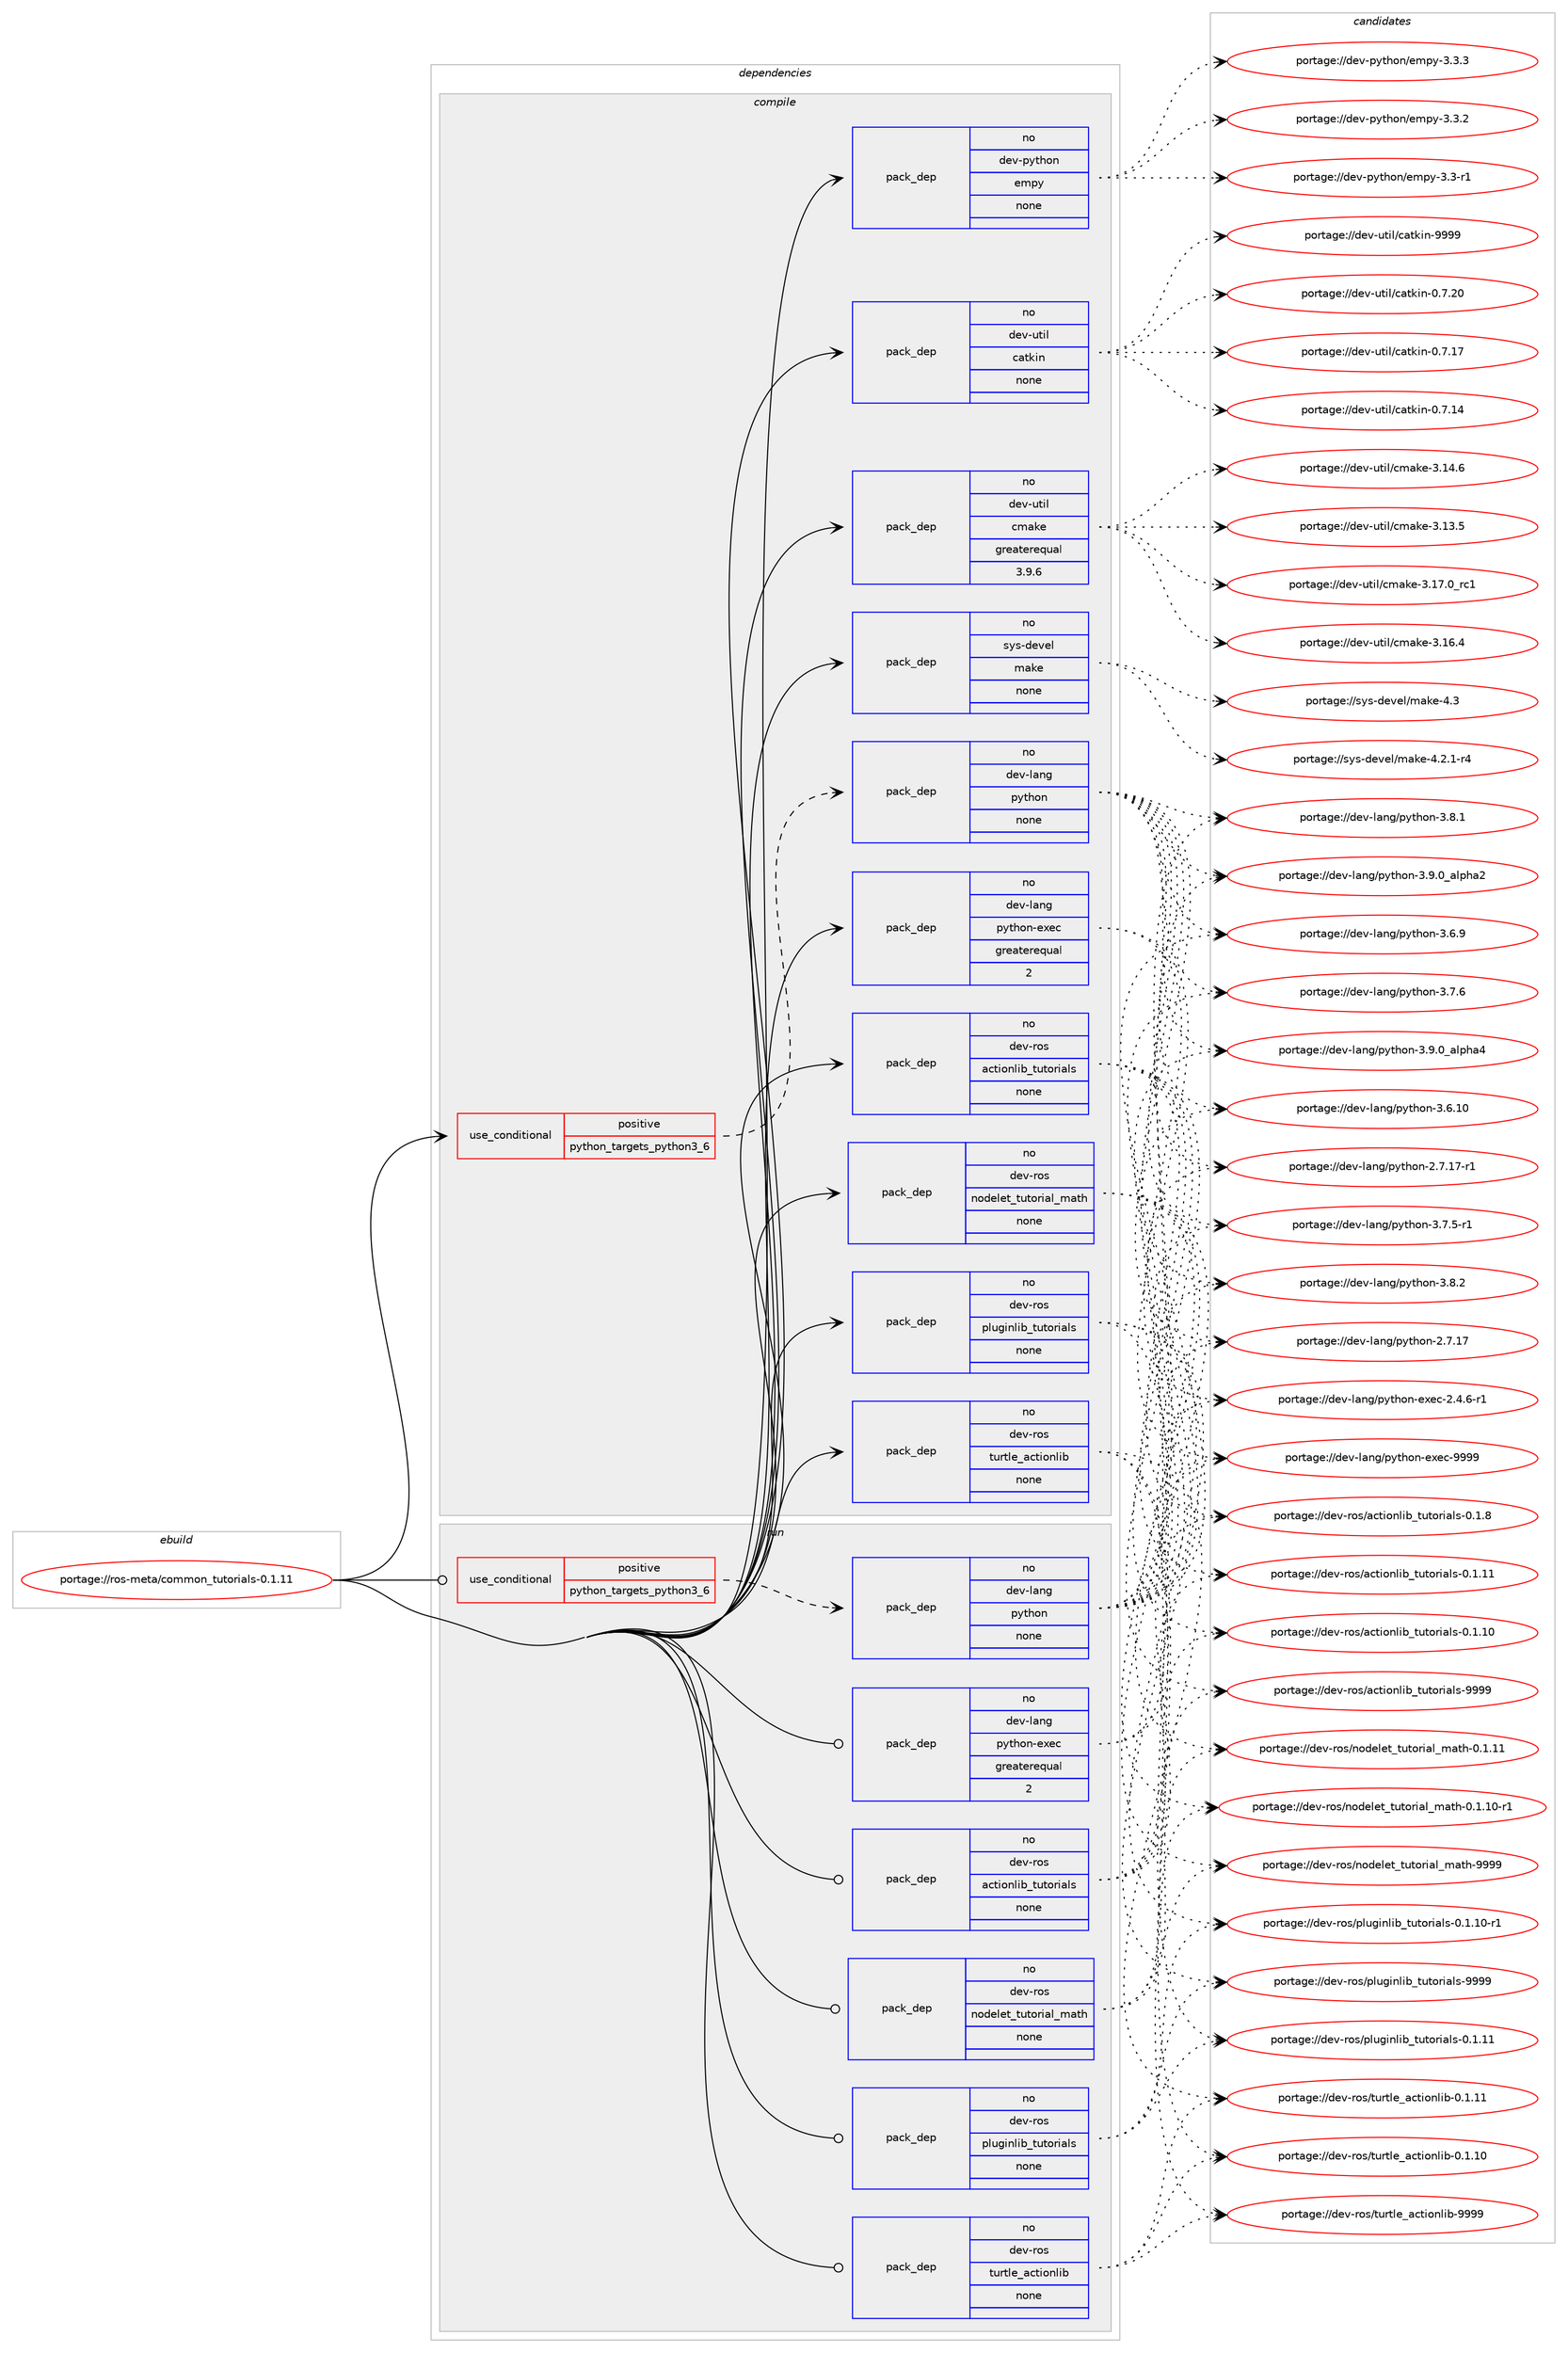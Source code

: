 digraph prolog {

# *************
# Graph options
# *************

newrank=true;
concentrate=true;
compound=true;
graph [rankdir=LR,fontname=Helvetica,fontsize=10,ranksep=1.5];#, ranksep=2.5, nodesep=0.2];
edge  [arrowhead=vee];
node  [fontname=Helvetica,fontsize=10];

# **********
# The ebuild
# **********

subgraph cluster_leftcol {
color=gray;
rank=same;
label=<<i>ebuild</i>>;
id [label="portage://ros-meta/common_tutorials-0.1.11", color=red, width=4, href="../ros-meta/common_tutorials-0.1.11.svg"];
}

# ****************
# The dependencies
# ****************

subgraph cluster_midcol {
color=gray;
label=<<i>dependencies</i>>;
subgraph cluster_compile {
fillcolor="#eeeeee";
style=filled;
label=<<i>compile</i>>;
subgraph cond12348 {
dependency63265 [label=<<TABLE BORDER="0" CELLBORDER="1" CELLSPACING="0" CELLPADDING="4"><TR><TD ROWSPAN="3" CELLPADDING="10">use_conditional</TD></TR><TR><TD>positive</TD></TR><TR><TD>python_targets_python3_6</TD></TR></TABLE>>, shape=none, color=red];
subgraph pack49644 {
dependency63266 [label=<<TABLE BORDER="0" CELLBORDER="1" CELLSPACING="0" CELLPADDING="4" WIDTH="220"><TR><TD ROWSPAN="6" CELLPADDING="30">pack_dep</TD></TR><TR><TD WIDTH="110">no</TD></TR><TR><TD>dev-lang</TD></TR><TR><TD>python</TD></TR><TR><TD>none</TD></TR><TR><TD></TD></TR></TABLE>>, shape=none, color=blue];
}
dependency63265:e -> dependency63266:w [weight=20,style="dashed",arrowhead="vee"];
}
id:e -> dependency63265:w [weight=20,style="solid",arrowhead="vee"];
subgraph pack49645 {
dependency63267 [label=<<TABLE BORDER="0" CELLBORDER="1" CELLSPACING="0" CELLPADDING="4" WIDTH="220"><TR><TD ROWSPAN="6" CELLPADDING="30">pack_dep</TD></TR><TR><TD WIDTH="110">no</TD></TR><TR><TD>dev-lang</TD></TR><TR><TD>python-exec</TD></TR><TR><TD>greaterequal</TD></TR><TR><TD>2</TD></TR></TABLE>>, shape=none, color=blue];
}
id:e -> dependency63267:w [weight=20,style="solid",arrowhead="vee"];
subgraph pack49646 {
dependency63268 [label=<<TABLE BORDER="0" CELLBORDER="1" CELLSPACING="0" CELLPADDING="4" WIDTH="220"><TR><TD ROWSPAN="6" CELLPADDING="30">pack_dep</TD></TR><TR><TD WIDTH="110">no</TD></TR><TR><TD>dev-python</TD></TR><TR><TD>empy</TD></TR><TR><TD>none</TD></TR><TR><TD></TD></TR></TABLE>>, shape=none, color=blue];
}
id:e -> dependency63268:w [weight=20,style="solid",arrowhead="vee"];
subgraph pack49647 {
dependency63269 [label=<<TABLE BORDER="0" CELLBORDER="1" CELLSPACING="0" CELLPADDING="4" WIDTH="220"><TR><TD ROWSPAN="6" CELLPADDING="30">pack_dep</TD></TR><TR><TD WIDTH="110">no</TD></TR><TR><TD>dev-ros</TD></TR><TR><TD>actionlib_tutorials</TD></TR><TR><TD>none</TD></TR><TR><TD></TD></TR></TABLE>>, shape=none, color=blue];
}
id:e -> dependency63269:w [weight=20,style="solid",arrowhead="vee"];
subgraph pack49648 {
dependency63270 [label=<<TABLE BORDER="0" CELLBORDER="1" CELLSPACING="0" CELLPADDING="4" WIDTH="220"><TR><TD ROWSPAN="6" CELLPADDING="30">pack_dep</TD></TR><TR><TD WIDTH="110">no</TD></TR><TR><TD>dev-ros</TD></TR><TR><TD>nodelet_tutorial_math</TD></TR><TR><TD>none</TD></TR><TR><TD></TD></TR></TABLE>>, shape=none, color=blue];
}
id:e -> dependency63270:w [weight=20,style="solid",arrowhead="vee"];
subgraph pack49649 {
dependency63271 [label=<<TABLE BORDER="0" CELLBORDER="1" CELLSPACING="0" CELLPADDING="4" WIDTH="220"><TR><TD ROWSPAN="6" CELLPADDING="30">pack_dep</TD></TR><TR><TD WIDTH="110">no</TD></TR><TR><TD>dev-ros</TD></TR><TR><TD>pluginlib_tutorials</TD></TR><TR><TD>none</TD></TR><TR><TD></TD></TR></TABLE>>, shape=none, color=blue];
}
id:e -> dependency63271:w [weight=20,style="solid",arrowhead="vee"];
subgraph pack49650 {
dependency63272 [label=<<TABLE BORDER="0" CELLBORDER="1" CELLSPACING="0" CELLPADDING="4" WIDTH="220"><TR><TD ROWSPAN="6" CELLPADDING="30">pack_dep</TD></TR><TR><TD WIDTH="110">no</TD></TR><TR><TD>dev-ros</TD></TR><TR><TD>turtle_actionlib</TD></TR><TR><TD>none</TD></TR><TR><TD></TD></TR></TABLE>>, shape=none, color=blue];
}
id:e -> dependency63272:w [weight=20,style="solid",arrowhead="vee"];
subgraph pack49651 {
dependency63273 [label=<<TABLE BORDER="0" CELLBORDER="1" CELLSPACING="0" CELLPADDING="4" WIDTH="220"><TR><TD ROWSPAN="6" CELLPADDING="30">pack_dep</TD></TR><TR><TD WIDTH="110">no</TD></TR><TR><TD>dev-util</TD></TR><TR><TD>catkin</TD></TR><TR><TD>none</TD></TR><TR><TD></TD></TR></TABLE>>, shape=none, color=blue];
}
id:e -> dependency63273:w [weight=20,style="solid",arrowhead="vee"];
subgraph pack49652 {
dependency63274 [label=<<TABLE BORDER="0" CELLBORDER="1" CELLSPACING="0" CELLPADDING="4" WIDTH="220"><TR><TD ROWSPAN="6" CELLPADDING="30">pack_dep</TD></TR><TR><TD WIDTH="110">no</TD></TR><TR><TD>dev-util</TD></TR><TR><TD>cmake</TD></TR><TR><TD>greaterequal</TD></TR><TR><TD>3.9.6</TD></TR></TABLE>>, shape=none, color=blue];
}
id:e -> dependency63274:w [weight=20,style="solid",arrowhead="vee"];
subgraph pack49653 {
dependency63275 [label=<<TABLE BORDER="0" CELLBORDER="1" CELLSPACING="0" CELLPADDING="4" WIDTH="220"><TR><TD ROWSPAN="6" CELLPADDING="30">pack_dep</TD></TR><TR><TD WIDTH="110">no</TD></TR><TR><TD>sys-devel</TD></TR><TR><TD>make</TD></TR><TR><TD>none</TD></TR><TR><TD></TD></TR></TABLE>>, shape=none, color=blue];
}
id:e -> dependency63275:w [weight=20,style="solid",arrowhead="vee"];
}
subgraph cluster_compileandrun {
fillcolor="#eeeeee";
style=filled;
label=<<i>compile and run</i>>;
}
subgraph cluster_run {
fillcolor="#eeeeee";
style=filled;
label=<<i>run</i>>;
subgraph cond12349 {
dependency63276 [label=<<TABLE BORDER="0" CELLBORDER="1" CELLSPACING="0" CELLPADDING="4"><TR><TD ROWSPAN="3" CELLPADDING="10">use_conditional</TD></TR><TR><TD>positive</TD></TR><TR><TD>python_targets_python3_6</TD></TR></TABLE>>, shape=none, color=red];
subgraph pack49654 {
dependency63277 [label=<<TABLE BORDER="0" CELLBORDER="1" CELLSPACING="0" CELLPADDING="4" WIDTH="220"><TR><TD ROWSPAN="6" CELLPADDING="30">pack_dep</TD></TR><TR><TD WIDTH="110">no</TD></TR><TR><TD>dev-lang</TD></TR><TR><TD>python</TD></TR><TR><TD>none</TD></TR><TR><TD></TD></TR></TABLE>>, shape=none, color=blue];
}
dependency63276:e -> dependency63277:w [weight=20,style="dashed",arrowhead="vee"];
}
id:e -> dependency63276:w [weight=20,style="solid",arrowhead="odot"];
subgraph pack49655 {
dependency63278 [label=<<TABLE BORDER="0" CELLBORDER="1" CELLSPACING="0" CELLPADDING="4" WIDTH="220"><TR><TD ROWSPAN="6" CELLPADDING="30">pack_dep</TD></TR><TR><TD WIDTH="110">no</TD></TR><TR><TD>dev-lang</TD></TR><TR><TD>python-exec</TD></TR><TR><TD>greaterequal</TD></TR><TR><TD>2</TD></TR></TABLE>>, shape=none, color=blue];
}
id:e -> dependency63278:w [weight=20,style="solid",arrowhead="odot"];
subgraph pack49656 {
dependency63279 [label=<<TABLE BORDER="0" CELLBORDER="1" CELLSPACING="0" CELLPADDING="4" WIDTH="220"><TR><TD ROWSPAN="6" CELLPADDING="30">pack_dep</TD></TR><TR><TD WIDTH="110">no</TD></TR><TR><TD>dev-ros</TD></TR><TR><TD>actionlib_tutorials</TD></TR><TR><TD>none</TD></TR><TR><TD></TD></TR></TABLE>>, shape=none, color=blue];
}
id:e -> dependency63279:w [weight=20,style="solid",arrowhead="odot"];
subgraph pack49657 {
dependency63280 [label=<<TABLE BORDER="0" CELLBORDER="1" CELLSPACING="0" CELLPADDING="4" WIDTH="220"><TR><TD ROWSPAN="6" CELLPADDING="30">pack_dep</TD></TR><TR><TD WIDTH="110">no</TD></TR><TR><TD>dev-ros</TD></TR><TR><TD>nodelet_tutorial_math</TD></TR><TR><TD>none</TD></TR><TR><TD></TD></TR></TABLE>>, shape=none, color=blue];
}
id:e -> dependency63280:w [weight=20,style="solid",arrowhead="odot"];
subgraph pack49658 {
dependency63281 [label=<<TABLE BORDER="0" CELLBORDER="1" CELLSPACING="0" CELLPADDING="4" WIDTH="220"><TR><TD ROWSPAN="6" CELLPADDING="30">pack_dep</TD></TR><TR><TD WIDTH="110">no</TD></TR><TR><TD>dev-ros</TD></TR><TR><TD>pluginlib_tutorials</TD></TR><TR><TD>none</TD></TR><TR><TD></TD></TR></TABLE>>, shape=none, color=blue];
}
id:e -> dependency63281:w [weight=20,style="solid",arrowhead="odot"];
subgraph pack49659 {
dependency63282 [label=<<TABLE BORDER="0" CELLBORDER="1" CELLSPACING="0" CELLPADDING="4" WIDTH="220"><TR><TD ROWSPAN="6" CELLPADDING="30">pack_dep</TD></TR><TR><TD WIDTH="110">no</TD></TR><TR><TD>dev-ros</TD></TR><TR><TD>turtle_actionlib</TD></TR><TR><TD>none</TD></TR><TR><TD></TD></TR></TABLE>>, shape=none, color=blue];
}
id:e -> dependency63282:w [weight=20,style="solid",arrowhead="odot"];
}
}

# **************
# The candidates
# **************

subgraph cluster_choices {
rank=same;
color=gray;
label=<<i>candidates</i>>;

subgraph choice49644 {
color=black;
nodesep=1;
choice10010111845108971101034711212111610411111045514657464895971081121049752 [label="portage://dev-lang/python-3.9.0_alpha4", color=red, width=4,href="../dev-lang/python-3.9.0_alpha4.svg"];
choice10010111845108971101034711212111610411111045514657464895971081121049750 [label="portage://dev-lang/python-3.9.0_alpha2", color=red, width=4,href="../dev-lang/python-3.9.0_alpha2.svg"];
choice100101118451089711010347112121116104111110455146564650 [label="portage://dev-lang/python-3.8.2", color=red, width=4,href="../dev-lang/python-3.8.2.svg"];
choice100101118451089711010347112121116104111110455146564649 [label="portage://dev-lang/python-3.8.1", color=red, width=4,href="../dev-lang/python-3.8.1.svg"];
choice100101118451089711010347112121116104111110455146554654 [label="portage://dev-lang/python-3.7.6", color=red, width=4,href="../dev-lang/python-3.7.6.svg"];
choice1001011184510897110103471121211161041111104551465546534511449 [label="portage://dev-lang/python-3.7.5-r1", color=red, width=4,href="../dev-lang/python-3.7.5-r1.svg"];
choice100101118451089711010347112121116104111110455146544657 [label="portage://dev-lang/python-3.6.9", color=red, width=4,href="../dev-lang/python-3.6.9.svg"];
choice10010111845108971101034711212111610411111045514654464948 [label="portage://dev-lang/python-3.6.10", color=red, width=4,href="../dev-lang/python-3.6.10.svg"];
choice100101118451089711010347112121116104111110455046554649554511449 [label="portage://dev-lang/python-2.7.17-r1", color=red, width=4,href="../dev-lang/python-2.7.17-r1.svg"];
choice10010111845108971101034711212111610411111045504655464955 [label="portage://dev-lang/python-2.7.17", color=red, width=4,href="../dev-lang/python-2.7.17.svg"];
dependency63266:e -> choice10010111845108971101034711212111610411111045514657464895971081121049752:w [style=dotted,weight="100"];
dependency63266:e -> choice10010111845108971101034711212111610411111045514657464895971081121049750:w [style=dotted,weight="100"];
dependency63266:e -> choice100101118451089711010347112121116104111110455146564650:w [style=dotted,weight="100"];
dependency63266:e -> choice100101118451089711010347112121116104111110455146564649:w [style=dotted,weight="100"];
dependency63266:e -> choice100101118451089711010347112121116104111110455146554654:w [style=dotted,weight="100"];
dependency63266:e -> choice1001011184510897110103471121211161041111104551465546534511449:w [style=dotted,weight="100"];
dependency63266:e -> choice100101118451089711010347112121116104111110455146544657:w [style=dotted,weight="100"];
dependency63266:e -> choice10010111845108971101034711212111610411111045514654464948:w [style=dotted,weight="100"];
dependency63266:e -> choice100101118451089711010347112121116104111110455046554649554511449:w [style=dotted,weight="100"];
dependency63266:e -> choice10010111845108971101034711212111610411111045504655464955:w [style=dotted,weight="100"];
}
subgraph choice49645 {
color=black;
nodesep=1;
choice10010111845108971101034711212111610411111045101120101994557575757 [label="portage://dev-lang/python-exec-9999", color=red, width=4,href="../dev-lang/python-exec-9999.svg"];
choice10010111845108971101034711212111610411111045101120101994550465246544511449 [label="portage://dev-lang/python-exec-2.4.6-r1", color=red, width=4,href="../dev-lang/python-exec-2.4.6-r1.svg"];
dependency63267:e -> choice10010111845108971101034711212111610411111045101120101994557575757:w [style=dotted,weight="100"];
dependency63267:e -> choice10010111845108971101034711212111610411111045101120101994550465246544511449:w [style=dotted,weight="100"];
}
subgraph choice49646 {
color=black;
nodesep=1;
choice1001011184511212111610411111047101109112121455146514651 [label="portage://dev-python/empy-3.3.3", color=red, width=4,href="../dev-python/empy-3.3.3.svg"];
choice1001011184511212111610411111047101109112121455146514650 [label="portage://dev-python/empy-3.3.2", color=red, width=4,href="../dev-python/empy-3.3.2.svg"];
choice1001011184511212111610411111047101109112121455146514511449 [label="portage://dev-python/empy-3.3-r1", color=red, width=4,href="../dev-python/empy-3.3-r1.svg"];
dependency63268:e -> choice1001011184511212111610411111047101109112121455146514651:w [style=dotted,weight="100"];
dependency63268:e -> choice1001011184511212111610411111047101109112121455146514650:w [style=dotted,weight="100"];
dependency63268:e -> choice1001011184511212111610411111047101109112121455146514511449:w [style=dotted,weight="100"];
}
subgraph choice49647 {
color=black;
nodesep=1;
choice100101118451141111154797991161051111101081059895116117116111114105971081154557575757 [label="portage://dev-ros/actionlib_tutorials-9999", color=red, width=4,href="../dev-ros/actionlib_tutorials-9999.svg"];
choice10010111845114111115479799116105111110108105989511611711611111410597108115454846494656 [label="portage://dev-ros/actionlib_tutorials-0.1.8", color=red, width=4,href="../dev-ros/actionlib_tutorials-0.1.8.svg"];
choice1001011184511411111547979911610511111010810598951161171161111141059710811545484649464949 [label="portage://dev-ros/actionlib_tutorials-0.1.11", color=red, width=4,href="../dev-ros/actionlib_tutorials-0.1.11.svg"];
choice1001011184511411111547979911610511111010810598951161171161111141059710811545484649464948 [label="portage://dev-ros/actionlib_tutorials-0.1.10", color=red, width=4,href="../dev-ros/actionlib_tutorials-0.1.10.svg"];
dependency63269:e -> choice100101118451141111154797991161051111101081059895116117116111114105971081154557575757:w [style=dotted,weight="100"];
dependency63269:e -> choice10010111845114111115479799116105111110108105989511611711611111410597108115454846494656:w [style=dotted,weight="100"];
dependency63269:e -> choice1001011184511411111547979911610511111010810598951161171161111141059710811545484649464949:w [style=dotted,weight="100"];
dependency63269:e -> choice1001011184511411111547979911610511111010810598951161171161111141059710811545484649464948:w [style=dotted,weight="100"];
}
subgraph choice49648 {
color=black;
nodesep=1;
choice1001011184511411111547110111100101108101116951161171161111141059710895109971161044557575757 [label="portage://dev-ros/nodelet_tutorial_math-9999", color=red, width=4,href="../dev-ros/nodelet_tutorial_math-9999.svg"];
choice10010111845114111115471101111001011081011169511611711611111410597108951099711610445484649464949 [label="portage://dev-ros/nodelet_tutorial_math-0.1.11", color=red, width=4,href="../dev-ros/nodelet_tutorial_math-0.1.11.svg"];
choice100101118451141111154711011110010110810111695116117116111114105971089510997116104454846494649484511449 [label="portage://dev-ros/nodelet_tutorial_math-0.1.10-r1", color=red, width=4,href="../dev-ros/nodelet_tutorial_math-0.1.10-r1.svg"];
dependency63270:e -> choice1001011184511411111547110111100101108101116951161171161111141059710895109971161044557575757:w [style=dotted,weight="100"];
dependency63270:e -> choice10010111845114111115471101111001011081011169511611711611111410597108951099711610445484649464949:w [style=dotted,weight="100"];
dependency63270:e -> choice100101118451141111154711011110010110810111695116117116111114105971089510997116104454846494649484511449:w [style=dotted,weight="100"];
}
subgraph choice49649 {
color=black;
nodesep=1;
choice10010111845114111115471121081171031051101081059895116117116111114105971081154557575757 [label="portage://dev-ros/pluginlib_tutorials-9999", color=red, width=4,href="../dev-ros/pluginlib_tutorials-9999.svg"];
choice100101118451141111154711210811710310511010810598951161171161111141059710811545484649464949 [label="portage://dev-ros/pluginlib_tutorials-0.1.11", color=red, width=4,href="../dev-ros/pluginlib_tutorials-0.1.11.svg"];
choice1001011184511411111547112108117103105110108105989511611711611111410597108115454846494649484511449 [label="portage://dev-ros/pluginlib_tutorials-0.1.10-r1", color=red, width=4,href="../dev-ros/pluginlib_tutorials-0.1.10-r1.svg"];
dependency63271:e -> choice10010111845114111115471121081171031051101081059895116117116111114105971081154557575757:w [style=dotted,weight="100"];
dependency63271:e -> choice100101118451141111154711210811710310511010810598951161171161111141059710811545484649464949:w [style=dotted,weight="100"];
dependency63271:e -> choice1001011184511411111547112108117103105110108105989511611711611111410597108115454846494649484511449:w [style=dotted,weight="100"];
}
subgraph choice49650 {
color=black;
nodesep=1;
choice1001011184511411111547116117114116108101959799116105111110108105984557575757 [label="portage://dev-ros/turtle_actionlib-9999", color=red, width=4,href="../dev-ros/turtle_actionlib-9999.svg"];
choice10010111845114111115471161171141161081019597991161051111101081059845484649464949 [label="portage://dev-ros/turtle_actionlib-0.1.11", color=red, width=4,href="../dev-ros/turtle_actionlib-0.1.11.svg"];
choice10010111845114111115471161171141161081019597991161051111101081059845484649464948 [label="portage://dev-ros/turtle_actionlib-0.1.10", color=red, width=4,href="../dev-ros/turtle_actionlib-0.1.10.svg"];
dependency63272:e -> choice1001011184511411111547116117114116108101959799116105111110108105984557575757:w [style=dotted,weight="100"];
dependency63272:e -> choice10010111845114111115471161171141161081019597991161051111101081059845484649464949:w [style=dotted,weight="100"];
dependency63272:e -> choice10010111845114111115471161171141161081019597991161051111101081059845484649464948:w [style=dotted,weight="100"];
}
subgraph choice49651 {
color=black;
nodesep=1;
choice100101118451171161051084799971161071051104557575757 [label="portage://dev-util/catkin-9999", color=red, width=4,href="../dev-util/catkin-9999.svg"];
choice1001011184511711610510847999711610710511045484655465048 [label="portage://dev-util/catkin-0.7.20", color=red, width=4,href="../dev-util/catkin-0.7.20.svg"];
choice1001011184511711610510847999711610710511045484655464955 [label="portage://dev-util/catkin-0.7.17", color=red, width=4,href="../dev-util/catkin-0.7.17.svg"];
choice1001011184511711610510847999711610710511045484655464952 [label="portage://dev-util/catkin-0.7.14", color=red, width=4,href="../dev-util/catkin-0.7.14.svg"];
dependency63273:e -> choice100101118451171161051084799971161071051104557575757:w [style=dotted,weight="100"];
dependency63273:e -> choice1001011184511711610510847999711610710511045484655465048:w [style=dotted,weight="100"];
dependency63273:e -> choice1001011184511711610510847999711610710511045484655464955:w [style=dotted,weight="100"];
dependency63273:e -> choice1001011184511711610510847999711610710511045484655464952:w [style=dotted,weight="100"];
}
subgraph choice49652 {
color=black;
nodesep=1;
choice1001011184511711610510847991099710710145514649554648951149949 [label="portage://dev-util/cmake-3.17.0_rc1", color=red, width=4,href="../dev-util/cmake-3.17.0_rc1.svg"];
choice1001011184511711610510847991099710710145514649544652 [label="portage://dev-util/cmake-3.16.4", color=red, width=4,href="../dev-util/cmake-3.16.4.svg"];
choice1001011184511711610510847991099710710145514649524654 [label="portage://dev-util/cmake-3.14.6", color=red, width=4,href="../dev-util/cmake-3.14.6.svg"];
choice1001011184511711610510847991099710710145514649514653 [label="portage://dev-util/cmake-3.13.5", color=red, width=4,href="../dev-util/cmake-3.13.5.svg"];
dependency63274:e -> choice1001011184511711610510847991099710710145514649554648951149949:w [style=dotted,weight="100"];
dependency63274:e -> choice1001011184511711610510847991099710710145514649544652:w [style=dotted,weight="100"];
dependency63274:e -> choice1001011184511711610510847991099710710145514649524654:w [style=dotted,weight="100"];
dependency63274:e -> choice1001011184511711610510847991099710710145514649514653:w [style=dotted,weight="100"];
}
subgraph choice49653 {
color=black;
nodesep=1;
choice11512111545100101118101108471099710710145524651 [label="portage://sys-devel/make-4.3", color=red, width=4,href="../sys-devel/make-4.3.svg"];
choice1151211154510010111810110847109971071014552465046494511452 [label="portage://sys-devel/make-4.2.1-r4", color=red, width=4,href="../sys-devel/make-4.2.1-r4.svg"];
dependency63275:e -> choice11512111545100101118101108471099710710145524651:w [style=dotted,weight="100"];
dependency63275:e -> choice1151211154510010111810110847109971071014552465046494511452:w [style=dotted,weight="100"];
}
subgraph choice49654 {
color=black;
nodesep=1;
choice10010111845108971101034711212111610411111045514657464895971081121049752 [label="portage://dev-lang/python-3.9.0_alpha4", color=red, width=4,href="../dev-lang/python-3.9.0_alpha4.svg"];
choice10010111845108971101034711212111610411111045514657464895971081121049750 [label="portage://dev-lang/python-3.9.0_alpha2", color=red, width=4,href="../dev-lang/python-3.9.0_alpha2.svg"];
choice100101118451089711010347112121116104111110455146564650 [label="portage://dev-lang/python-3.8.2", color=red, width=4,href="../dev-lang/python-3.8.2.svg"];
choice100101118451089711010347112121116104111110455146564649 [label="portage://dev-lang/python-3.8.1", color=red, width=4,href="../dev-lang/python-3.8.1.svg"];
choice100101118451089711010347112121116104111110455146554654 [label="portage://dev-lang/python-3.7.6", color=red, width=4,href="../dev-lang/python-3.7.6.svg"];
choice1001011184510897110103471121211161041111104551465546534511449 [label="portage://dev-lang/python-3.7.5-r1", color=red, width=4,href="../dev-lang/python-3.7.5-r1.svg"];
choice100101118451089711010347112121116104111110455146544657 [label="portage://dev-lang/python-3.6.9", color=red, width=4,href="../dev-lang/python-3.6.9.svg"];
choice10010111845108971101034711212111610411111045514654464948 [label="portage://dev-lang/python-3.6.10", color=red, width=4,href="../dev-lang/python-3.6.10.svg"];
choice100101118451089711010347112121116104111110455046554649554511449 [label="portage://dev-lang/python-2.7.17-r1", color=red, width=4,href="../dev-lang/python-2.7.17-r1.svg"];
choice10010111845108971101034711212111610411111045504655464955 [label="portage://dev-lang/python-2.7.17", color=red, width=4,href="../dev-lang/python-2.7.17.svg"];
dependency63277:e -> choice10010111845108971101034711212111610411111045514657464895971081121049752:w [style=dotted,weight="100"];
dependency63277:e -> choice10010111845108971101034711212111610411111045514657464895971081121049750:w [style=dotted,weight="100"];
dependency63277:e -> choice100101118451089711010347112121116104111110455146564650:w [style=dotted,weight="100"];
dependency63277:e -> choice100101118451089711010347112121116104111110455146564649:w [style=dotted,weight="100"];
dependency63277:e -> choice100101118451089711010347112121116104111110455146554654:w [style=dotted,weight="100"];
dependency63277:e -> choice1001011184510897110103471121211161041111104551465546534511449:w [style=dotted,weight="100"];
dependency63277:e -> choice100101118451089711010347112121116104111110455146544657:w [style=dotted,weight="100"];
dependency63277:e -> choice10010111845108971101034711212111610411111045514654464948:w [style=dotted,weight="100"];
dependency63277:e -> choice100101118451089711010347112121116104111110455046554649554511449:w [style=dotted,weight="100"];
dependency63277:e -> choice10010111845108971101034711212111610411111045504655464955:w [style=dotted,weight="100"];
}
subgraph choice49655 {
color=black;
nodesep=1;
choice10010111845108971101034711212111610411111045101120101994557575757 [label="portage://dev-lang/python-exec-9999", color=red, width=4,href="../dev-lang/python-exec-9999.svg"];
choice10010111845108971101034711212111610411111045101120101994550465246544511449 [label="portage://dev-lang/python-exec-2.4.6-r1", color=red, width=4,href="../dev-lang/python-exec-2.4.6-r1.svg"];
dependency63278:e -> choice10010111845108971101034711212111610411111045101120101994557575757:w [style=dotted,weight="100"];
dependency63278:e -> choice10010111845108971101034711212111610411111045101120101994550465246544511449:w [style=dotted,weight="100"];
}
subgraph choice49656 {
color=black;
nodesep=1;
choice100101118451141111154797991161051111101081059895116117116111114105971081154557575757 [label="portage://dev-ros/actionlib_tutorials-9999", color=red, width=4,href="../dev-ros/actionlib_tutorials-9999.svg"];
choice10010111845114111115479799116105111110108105989511611711611111410597108115454846494656 [label="portage://dev-ros/actionlib_tutorials-0.1.8", color=red, width=4,href="../dev-ros/actionlib_tutorials-0.1.8.svg"];
choice1001011184511411111547979911610511111010810598951161171161111141059710811545484649464949 [label="portage://dev-ros/actionlib_tutorials-0.1.11", color=red, width=4,href="../dev-ros/actionlib_tutorials-0.1.11.svg"];
choice1001011184511411111547979911610511111010810598951161171161111141059710811545484649464948 [label="portage://dev-ros/actionlib_tutorials-0.1.10", color=red, width=4,href="../dev-ros/actionlib_tutorials-0.1.10.svg"];
dependency63279:e -> choice100101118451141111154797991161051111101081059895116117116111114105971081154557575757:w [style=dotted,weight="100"];
dependency63279:e -> choice10010111845114111115479799116105111110108105989511611711611111410597108115454846494656:w [style=dotted,weight="100"];
dependency63279:e -> choice1001011184511411111547979911610511111010810598951161171161111141059710811545484649464949:w [style=dotted,weight="100"];
dependency63279:e -> choice1001011184511411111547979911610511111010810598951161171161111141059710811545484649464948:w [style=dotted,weight="100"];
}
subgraph choice49657 {
color=black;
nodesep=1;
choice1001011184511411111547110111100101108101116951161171161111141059710895109971161044557575757 [label="portage://dev-ros/nodelet_tutorial_math-9999", color=red, width=4,href="../dev-ros/nodelet_tutorial_math-9999.svg"];
choice10010111845114111115471101111001011081011169511611711611111410597108951099711610445484649464949 [label="portage://dev-ros/nodelet_tutorial_math-0.1.11", color=red, width=4,href="../dev-ros/nodelet_tutorial_math-0.1.11.svg"];
choice100101118451141111154711011110010110810111695116117116111114105971089510997116104454846494649484511449 [label="portage://dev-ros/nodelet_tutorial_math-0.1.10-r1", color=red, width=4,href="../dev-ros/nodelet_tutorial_math-0.1.10-r1.svg"];
dependency63280:e -> choice1001011184511411111547110111100101108101116951161171161111141059710895109971161044557575757:w [style=dotted,weight="100"];
dependency63280:e -> choice10010111845114111115471101111001011081011169511611711611111410597108951099711610445484649464949:w [style=dotted,weight="100"];
dependency63280:e -> choice100101118451141111154711011110010110810111695116117116111114105971089510997116104454846494649484511449:w [style=dotted,weight="100"];
}
subgraph choice49658 {
color=black;
nodesep=1;
choice10010111845114111115471121081171031051101081059895116117116111114105971081154557575757 [label="portage://dev-ros/pluginlib_tutorials-9999", color=red, width=4,href="../dev-ros/pluginlib_tutorials-9999.svg"];
choice100101118451141111154711210811710310511010810598951161171161111141059710811545484649464949 [label="portage://dev-ros/pluginlib_tutorials-0.1.11", color=red, width=4,href="../dev-ros/pluginlib_tutorials-0.1.11.svg"];
choice1001011184511411111547112108117103105110108105989511611711611111410597108115454846494649484511449 [label="portage://dev-ros/pluginlib_tutorials-0.1.10-r1", color=red, width=4,href="../dev-ros/pluginlib_tutorials-0.1.10-r1.svg"];
dependency63281:e -> choice10010111845114111115471121081171031051101081059895116117116111114105971081154557575757:w [style=dotted,weight="100"];
dependency63281:e -> choice100101118451141111154711210811710310511010810598951161171161111141059710811545484649464949:w [style=dotted,weight="100"];
dependency63281:e -> choice1001011184511411111547112108117103105110108105989511611711611111410597108115454846494649484511449:w [style=dotted,weight="100"];
}
subgraph choice49659 {
color=black;
nodesep=1;
choice1001011184511411111547116117114116108101959799116105111110108105984557575757 [label="portage://dev-ros/turtle_actionlib-9999", color=red, width=4,href="../dev-ros/turtle_actionlib-9999.svg"];
choice10010111845114111115471161171141161081019597991161051111101081059845484649464949 [label="portage://dev-ros/turtle_actionlib-0.1.11", color=red, width=4,href="../dev-ros/turtle_actionlib-0.1.11.svg"];
choice10010111845114111115471161171141161081019597991161051111101081059845484649464948 [label="portage://dev-ros/turtle_actionlib-0.1.10", color=red, width=4,href="../dev-ros/turtle_actionlib-0.1.10.svg"];
dependency63282:e -> choice1001011184511411111547116117114116108101959799116105111110108105984557575757:w [style=dotted,weight="100"];
dependency63282:e -> choice10010111845114111115471161171141161081019597991161051111101081059845484649464949:w [style=dotted,weight="100"];
dependency63282:e -> choice10010111845114111115471161171141161081019597991161051111101081059845484649464948:w [style=dotted,weight="100"];
}
}

}
